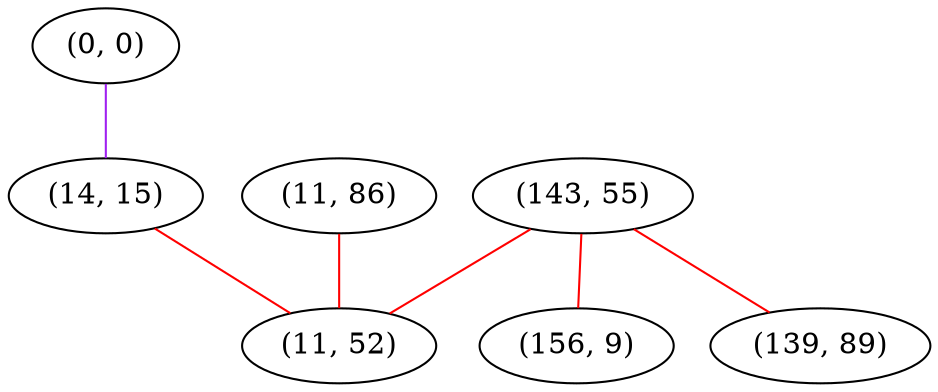 graph "" {
"(0, 0)";
"(143, 55)";
"(156, 9)";
"(11, 86)";
"(14, 15)";
"(11, 52)";
"(139, 89)";
"(0, 0)" -- "(14, 15)"  [color=purple, key=0, weight=4];
"(143, 55)" -- "(156, 9)"  [color=red, key=0, weight=1];
"(143, 55)" -- "(139, 89)"  [color=red, key=0, weight=1];
"(143, 55)" -- "(11, 52)"  [color=red, key=0, weight=1];
"(11, 86)" -- "(11, 52)"  [color=red, key=0, weight=1];
"(14, 15)" -- "(11, 52)"  [color=red, key=0, weight=1];
}
